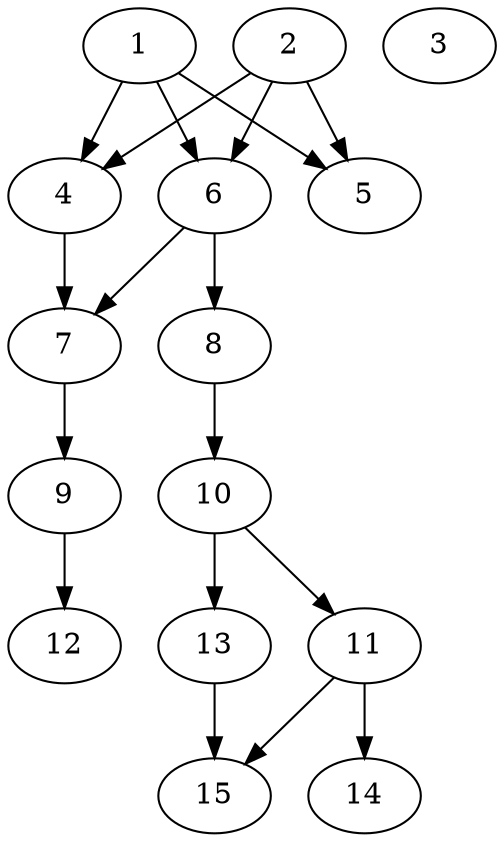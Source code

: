 // DAG automatically generated by daggen at Thu Oct  3 13:59:27 2019
// ./daggen --dot -n 15 --ccr 0.5 --fat 0.5 --regular 0.7 --density 0.5 --mindata 5242880 --maxdata 52428800 
digraph G {
  1 [size="84652032", alpha="0.00", expect_size="42326016"] 
  1 -> 4 [size ="42326016"]
  1 -> 5 [size ="42326016"]
  1 -> 6 [size ="42326016"]
  2 [size="18507776", alpha="0.05", expect_size="9253888"] 
  2 -> 4 [size ="9253888"]
  2 -> 5 [size ="9253888"]
  2 -> 6 [size ="9253888"]
  3 [size="102848512", alpha="0.17", expect_size="51424256"] 
  4 [size="27353088", alpha="0.18", expect_size="13676544"] 
  4 -> 7 [size ="13676544"]
  5 [size="20029440", alpha="0.06", expect_size="10014720"] 
  6 [size="63438848", alpha="0.05", expect_size="31719424"] 
  6 -> 7 [size ="31719424"]
  6 -> 8 [size ="31719424"]
  7 [size="49909760", alpha="0.19", expect_size="24954880"] 
  7 -> 9 [size ="24954880"]
  8 [size="90644480", alpha="0.11", expect_size="45322240"] 
  8 -> 10 [size ="45322240"]
  9 [size="89247744", alpha="0.03", expect_size="44623872"] 
  9 -> 12 [size ="44623872"]
  10 [size="14112768", alpha="0.15", expect_size="7056384"] 
  10 -> 11 [size ="7056384"]
  10 -> 13 [size ="7056384"]
  11 [size="56322048", alpha="0.07", expect_size="28161024"] 
  11 -> 14 [size ="28161024"]
  11 -> 15 [size ="28161024"]
  12 [size="57577472", alpha="0.03", expect_size="28788736"] 
  13 [size="80330752", alpha="0.16", expect_size="40165376"] 
  13 -> 15 [size ="40165376"]
  14 [size="63987712", alpha="0.05", expect_size="31993856"] 
  15 [size="53504000", alpha="0.06", expect_size="26752000"] 
}
